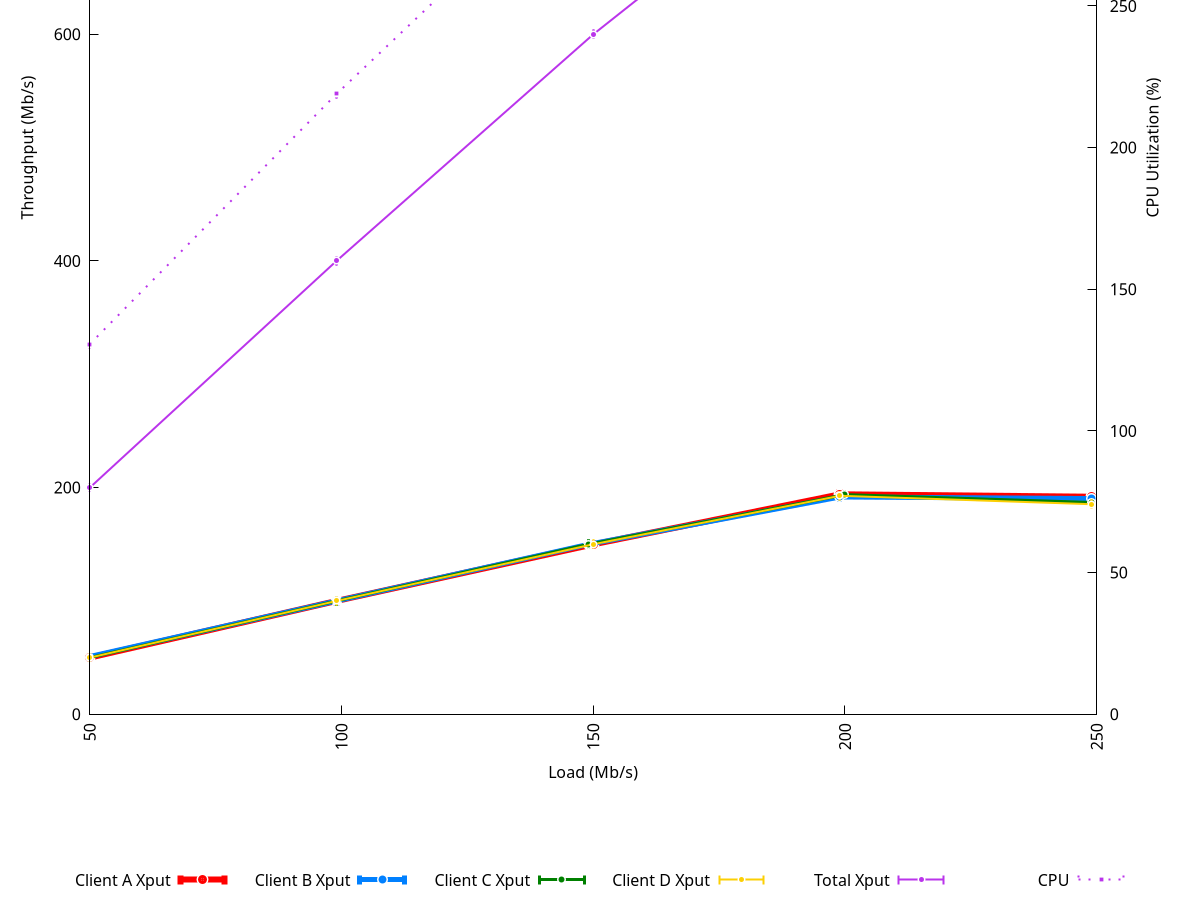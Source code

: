 set x2label "Total Load (Mb/s)" offset 0,-1,0
set y2label "CPU Utilization (%)" offset -1,0,0
set xlabel "Load (Mb/s)" offset 0,0.5,0
set ylabel "Throughput (Mb/s)" offset 1,0,0
set y2tics border
set yrange [0:1000]
set y2range [0:400]
set xrange [50:250]
set x2range [200:1000]
set xtics nomirror rotate
set ytics nomirror
set x2tics nomirror rotate border
set bmargin 8.5
set tmargin 5.5
set key outside below 
set size 1,1.6
set style line 1 lw 6 lt 1
set style line 1 lw 6 lt 7 dt 1 lc rgb 0x000000
set style line 2 lw 6 lt 7 ps .5 dt 1 lc rgb 0xff0000
set style line 3 lw 5 lt 7 ps .5 dt 1 lc rgb 0x0080ff
set style line 4 lw 3 lt 7 ps .5 dt 1 lc rgb 0x008000
set style line 5 lw 2 lt 7 ps .5 dt 1 lc rgb 0xfccf03
set style line 6 lw 2 lt 7 ps .5 dt 1 lc rgb 0xba34eb
set style line 7 lw 2 lt 4 ps .3 dt 3 lc rgb 0xba34eb
set term postscript eps enhanced color size 2.5,1.5
set output "multicore_overload_2driver.eps"
plot  "-" using 1:2:3 axes x1y1 title "Client A Xput"  with xerrorlines ls 2,  "-" using 1:2:3 axes x1y1 title "Client B Xput"  with xerrorlines ls 3,  "-" using 1:2:3 axes x1y1 title "Client C Xput"  with xerrorlines ls 4,  "-" using 1:2:3 axes x1y1 title "Client D Xput"  with xerrorlines ls 5,  "-" using 1:2:3 axes x1y1 title "Total Xput"  with xerrorlines ls 6, "-" using 1:4:5 axes x1y2 title "CPU" with xerrorlines ls 7

000050 49.9963 0 130.65 0
000099 99.9954 0 218.93 0
000150 149.932 0 304.75 0
000199 194.112 0 371.65 0
000249 191.975 0 371.5 0
e
000049 49.9992 0 130.65 0
000099 100.004 0 218.93 0
000149 149.924 0 304.75 0
000199 191.734 0 371.65 0
000249 190.357 0 371.5 0
e
000050 49.9963 0 130.65 0
000099 100.037 0 218.93 0
000149 150.043 0 304.75 0
000200 193.839 0 371.65 0
000249 186.885 0 371.5 0
e
000050 49.9974 0 130.65 0
000099 99.9945 0 218.93 0
000150 150.052 0 304.75 0
000199 192.783 0 371.65 0
000249 185.33 0 371.5 0
e
000050 199.989 0 130.65 0
000099 400.031 0 218.93 0
000150 599.95 0 304.75 0
000199 772.468 0 371.65 0
000249 754.548 0 371.5 0
e

000050 199.989 0 130.65 0
000099 400.031 0 218.93 0
000150 599.95 0 304.75 0
000199 772.468 0 371.65 0
000249 754.548 0 371.5 0
e
